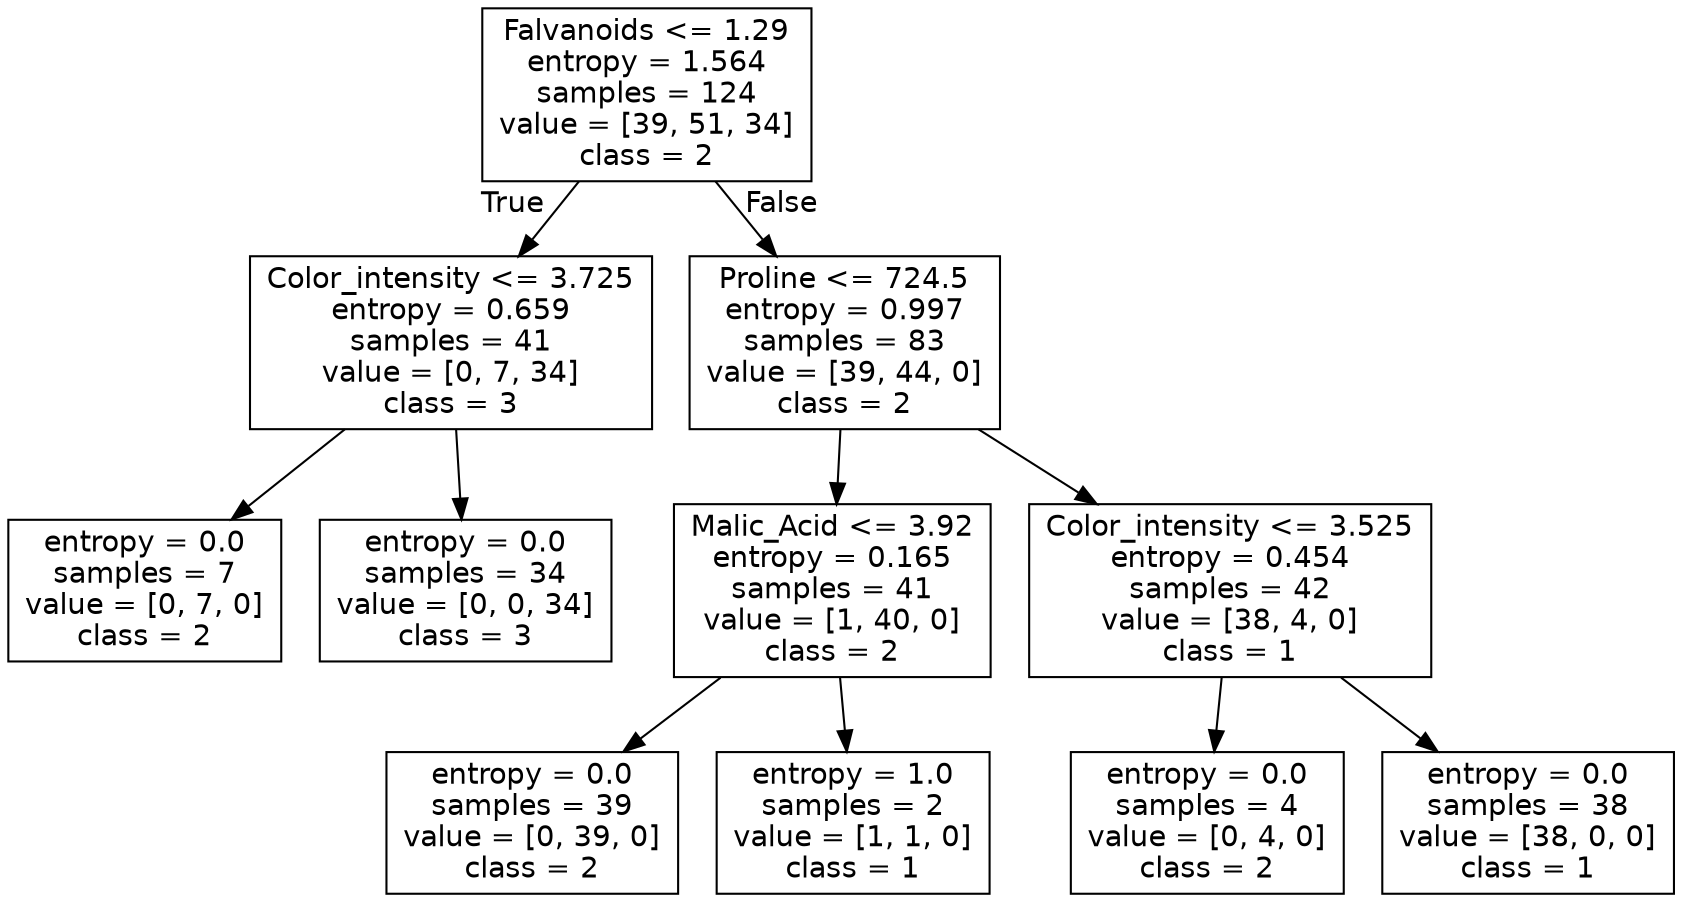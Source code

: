 digraph Tree {
node [shape=box, fontname="helvetica"] ;
edge [fontname="helvetica"] ;
0 [label="Falvanoids <= 1.29\nentropy = 1.564\nsamples = 124\nvalue = [39, 51, 34]\nclass = 2"] ;
1 [label="Color_intensity <= 3.725\nentropy = 0.659\nsamples = 41\nvalue = [0, 7, 34]\nclass = 3"] ;
0 -> 1 [labeldistance=2.5, labelangle=45, headlabel="True"] ;
2 [label="entropy = 0.0\nsamples = 7\nvalue = [0, 7, 0]\nclass = 2"] ;
1 -> 2 ;
3 [label="entropy = 0.0\nsamples = 34\nvalue = [0, 0, 34]\nclass = 3"] ;
1 -> 3 ;
4 [label="Proline <= 724.5\nentropy = 0.997\nsamples = 83\nvalue = [39, 44, 0]\nclass = 2"] ;
0 -> 4 [labeldistance=2.5, labelangle=-45, headlabel="False"] ;
5 [label="Malic_Acid <= 3.92\nentropy = 0.165\nsamples = 41\nvalue = [1, 40, 0]\nclass = 2"] ;
4 -> 5 ;
6 [label="entropy = 0.0\nsamples = 39\nvalue = [0, 39, 0]\nclass = 2"] ;
5 -> 6 ;
7 [label="entropy = 1.0\nsamples = 2\nvalue = [1, 1, 0]\nclass = 1"] ;
5 -> 7 ;
8 [label="Color_intensity <= 3.525\nentropy = 0.454\nsamples = 42\nvalue = [38, 4, 0]\nclass = 1"] ;
4 -> 8 ;
9 [label="entropy = 0.0\nsamples = 4\nvalue = [0, 4, 0]\nclass = 2"] ;
8 -> 9 ;
10 [label="entropy = 0.0\nsamples = 38\nvalue = [38, 0, 0]\nclass = 1"] ;
8 -> 10 ;
}